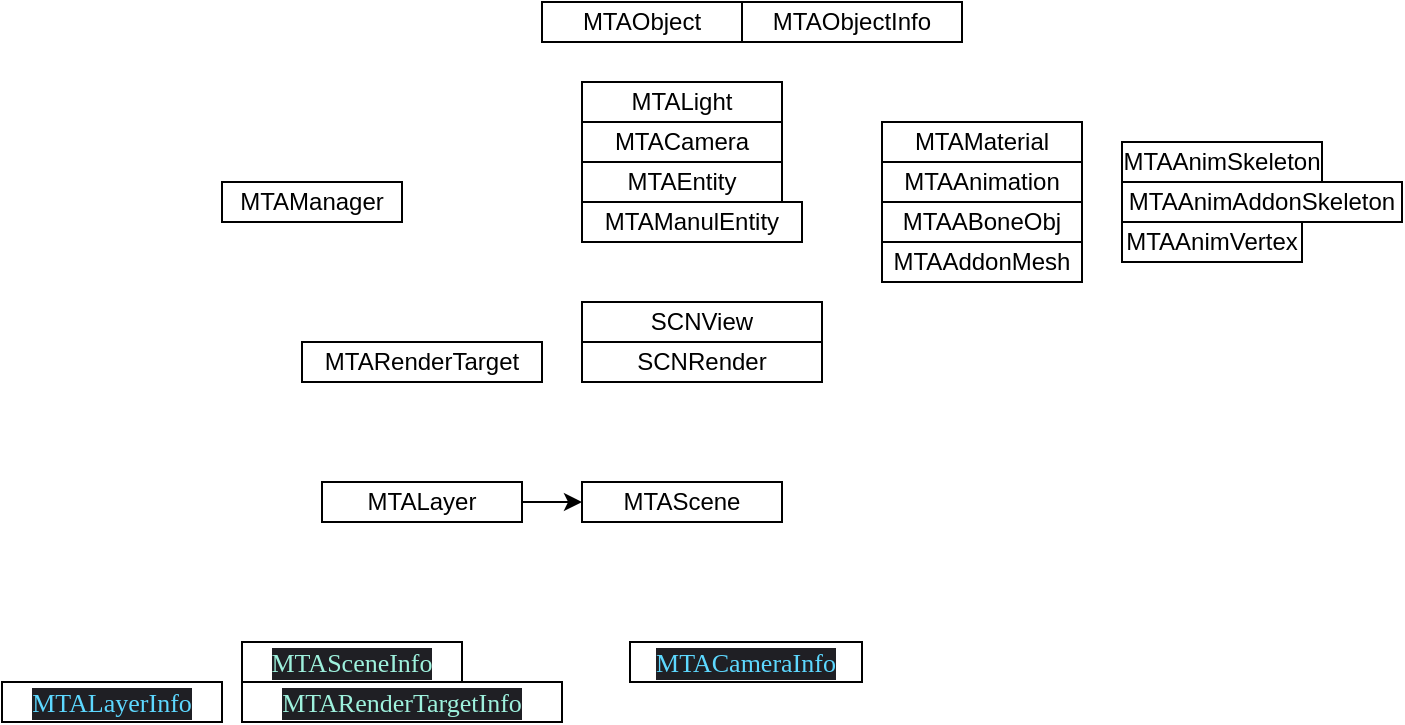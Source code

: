 <mxfile version="14.2.4" type="github">
  <diagram id="bAvTHHYI_KYfITCIM_JM" name="Page-1">
    <mxGraphModel dx="1298" dy="718" grid="1" gridSize="10" guides="1" tooltips="1" connect="1" arrows="1" fold="1" page="1" pageScale="1" pageWidth="827" pageHeight="1169" math="0" shadow="0">
      <root>
        <mxCell id="0" />
        <mxCell id="1" parent="0" />
        <mxCell id="QYzxZCUHgKiOKjzfQhGV-1" value="MTAManager" style="whiteSpace=wrap;html=1;" parent="1" vertex="1">
          <mxGeometry x="210" y="100" width="90" height="20" as="geometry" />
        </mxCell>
        <mxCell id="QYzxZCUHgKiOKjzfQhGV-3" value="MTARenderTarget" style="whiteSpace=wrap;html=1;" parent="1" vertex="1">
          <mxGeometry x="250" y="180" width="120" height="20" as="geometry" />
        </mxCell>
        <mxCell id="QYzxZCUHgKiOKjzfQhGV-4" value="MTAObject" style="whiteSpace=wrap;html=1;" parent="1" vertex="1">
          <mxGeometry x="370" y="10" width="100" height="20" as="geometry" />
        </mxCell>
        <mxCell id="QYzxZCUHgKiOKjzfQhGV-5" value="MTAObjectInfo" style="whiteSpace=wrap;html=1;" parent="1" vertex="1">
          <mxGeometry x="470" y="10" width="110" height="20" as="geometry" />
        </mxCell>
        <mxCell id="QYzxZCUHgKiOKjzfQhGV-6" value="MTALight" style="whiteSpace=wrap;html=1;" parent="1" vertex="1">
          <mxGeometry x="390" y="50" width="100" height="20" as="geometry" />
        </mxCell>
        <mxCell id="QYzxZCUHgKiOKjzfQhGV-7" value="MTACamera" style="whiteSpace=wrap;html=1;" parent="1" vertex="1">
          <mxGeometry x="390" y="70" width="100" height="20" as="geometry" />
        </mxCell>
        <mxCell id="QYzxZCUHgKiOKjzfQhGV-8" value="MTAEntity" style="whiteSpace=wrap;html=1;" parent="1" vertex="1">
          <mxGeometry x="390" y="90" width="100" height="20" as="geometry" />
        </mxCell>
        <mxCell id="QYzxZCUHgKiOKjzfQhGV-9" value="MTAManulEntity" style="whiteSpace=wrap;html=1;" parent="1" vertex="1">
          <mxGeometry x="390" y="110" width="110" height="20" as="geometry" />
        </mxCell>
        <mxCell id="zIlQ67HfN8may3UNHUG4-2" value="" style="edgeStyle=orthogonalEdgeStyle;rounded=0;orthogonalLoop=1;jettySize=auto;html=1;" parent="1" source="QYzxZCUHgKiOKjzfQhGV-10" target="zIlQ67HfN8may3UNHUG4-1" edge="1">
          <mxGeometry relative="1" as="geometry" />
        </mxCell>
        <mxCell id="QYzxZCUHgKiOKjzfQhGV-10" value="MTALayer" style="whiteSpace=wrap;html=1;" parent="1" vertex="1">
          <mxGeometry x="260" y="250" width="100" height="20" as="geometry" />
        </mxCell>
        <mxCell id="zIlQ67HfN8may3UNHUG4-1" value="MTAScene" style="whiteSpace=wrap;html=1;" parent="1" vertex="1">
          <mxGeometry x="390" y="250" width="100" height="20" as="geometry" />
        </mxCell>
        <mxCell id="zIlQ67HfN8may3UNHUG4-3" value="MTAMaterial" style="whiteSpace=wrap;html=1;" parent="1" vertex="1">
          <mxGeometry x="540" y="70" width="100" height="20" as="geometry" />
        </mxCell>
        <mxCell id="zIlQ67HfN8may3UNHUG4-4" value="MTAAnimation" style="whiteSpace=wrap;html=1;" parent="1" vertex="1">
          <mxGeometry x="540" y="90" width="100" height="20" as="geometry" />
        </mxCell>
        <mxCell id="zIlQ67HfN8may3UNHUG4-5" value="MTAABoneObj" style="whiteSpace=wrap;html=1;" parent="1" vertex="1">
          <mxGeometry x="540" y="110" width="100" height="20" as="geometry" />
        </mxCell>
        <mxCell id="zIlQ67HfN8may3UNHUG4-6" value="MTAAddonMesh" style="whiteSpace=wrap;html=1;" parent="1" vertex="1">
          <mxGeometry x="540" y="130" width="100" height="20" as="geometry" />
        </mxCell>
        <mxCell id="zIlQ67HfN8may3UNHUG4-7" value="MTAAnimSkeleton" style="whiteSpace=wrap;html=1;" parent="1" vertex="1">
          <mxGeometry x="660" y="80" width="100" height="20" as="geometry" />
        </mxCell>
        <mxCell id="zIlQ67HfN8may3UNHUG4-8" value="MTAAnimAddonSkeleton" style="whiteSpace=wrap;html=1;" parent="1" vertex="1">
          <mxGeometry x="660" y="100" width="140" height="20" as="geometry" />
        </mxCell>
        <mxCell id="zIlQ67HfN8may3UNHUG4-9" value="MTAAnimVertex" style="whiteSpace=wrap;html=1;" parent="1" vertex="1">
          <mxGeometry x="660" y="120" width="90" height="20" as="geometry" />
        </mxCell>
        <mxCell id="1fD7BlozmJSd8doIiaEJ-1" value="SCNView" style="whiteSpace=wrap;html=1;" parent="1" vertex="1">
          <mxGeometry x="390" y="160" width="120" height="20" as="geometry" />
        </mxCell>
        <mxCell id="1fD7BlozmJSd8doIiaEJ-2" value="SCNRender" style="whiteSpace=wrap;html=1;" parent="1" vertex="1">
          <mxGeometry x="390" y="180" width="120" height="20" as="geometry" />
        </mxCell>
        <mxCell id="Tl4vJc8Xs-mUNVDZ98y0-2" value="&lt;p style=&quot;margin: 0.0px 0.0px 0.0px 0.0px ; font: 13.0px &amp;quot;menlo&amp;quot; ; color: #5dd8ff ; background-color: #1f1f24&quot;&gt;MTALayerInfo&lt;/p&gt;" style="whiteSpace=wrap;html=1;" vertex="1" parent="1">
          <mxGeometry x="100" y="350" width="110" height="20" as="geometry" />
        </mxCell>
        <mxCell id="Tl4vJc8Xs-mUNVDZ98y0-4" value="&lt;p style=&quot;margin: 0px ; font-stretch: normal ; font-size: 13px ; line-height: normal ; font-family: &amp;#34;menlo&amp;#34; ; color: rgb(158 , 241 , 221) ; background-color: rgb(31 , 31 , 36)&quot;&gt;MTASceneInfo&lt;/p&gt;" style="whiteSpace=wrap;html=1;" vertex="1" parent="1">
          <mxGeometry x="220" y="330" width="110" height="20" as="geometry" />
        </mxCell>
        <mxCell id="Tl4vJc8Xs-mUNVDZ98y0-5" value="&lt;p style=&quot;margin: 0px ; font-stretch: normal ; font-size: 13px ; line-height: normal ; font-family: &amp;#34;menlo&amp;#34; ; color: rgb(158 , 241 , 221) ; background-color: rgb(31 , 31 , 36)&quot;&gt;MTARenderTargetInfo&lt;/p&gt;" style="whiteSpace=wrap;html=1;" vertex="1" parent="1">
          <mxGeometry x="220" y="350" width="160" height="20" as="geometry" />
        </mxCell>
        <mxCell id="Tl4vJc8Xs-mUNVDZ98y0-6" value="&lt;p style=&quot;margin: 0px ; font-stretch: normal ; font-size: 13px ; line-height: normal ; font-family: &amp;#34;menlo&amp;#34; ; color: rgb(93 , 216 , 255) ; background-color: rgb(31 , 31 , 36)&quot;&gt;MTACameraInfo&lt;/p&gt;" style="whiteSpace=wrap;html=1;" vertex="1" parent="1">
          <mxGeometry x="414" y="330" width="116" height="20" as="geometry" />
        </mxCell>
      </root>
    </mxGraphModel>
  </diagram>
</mxfile>
